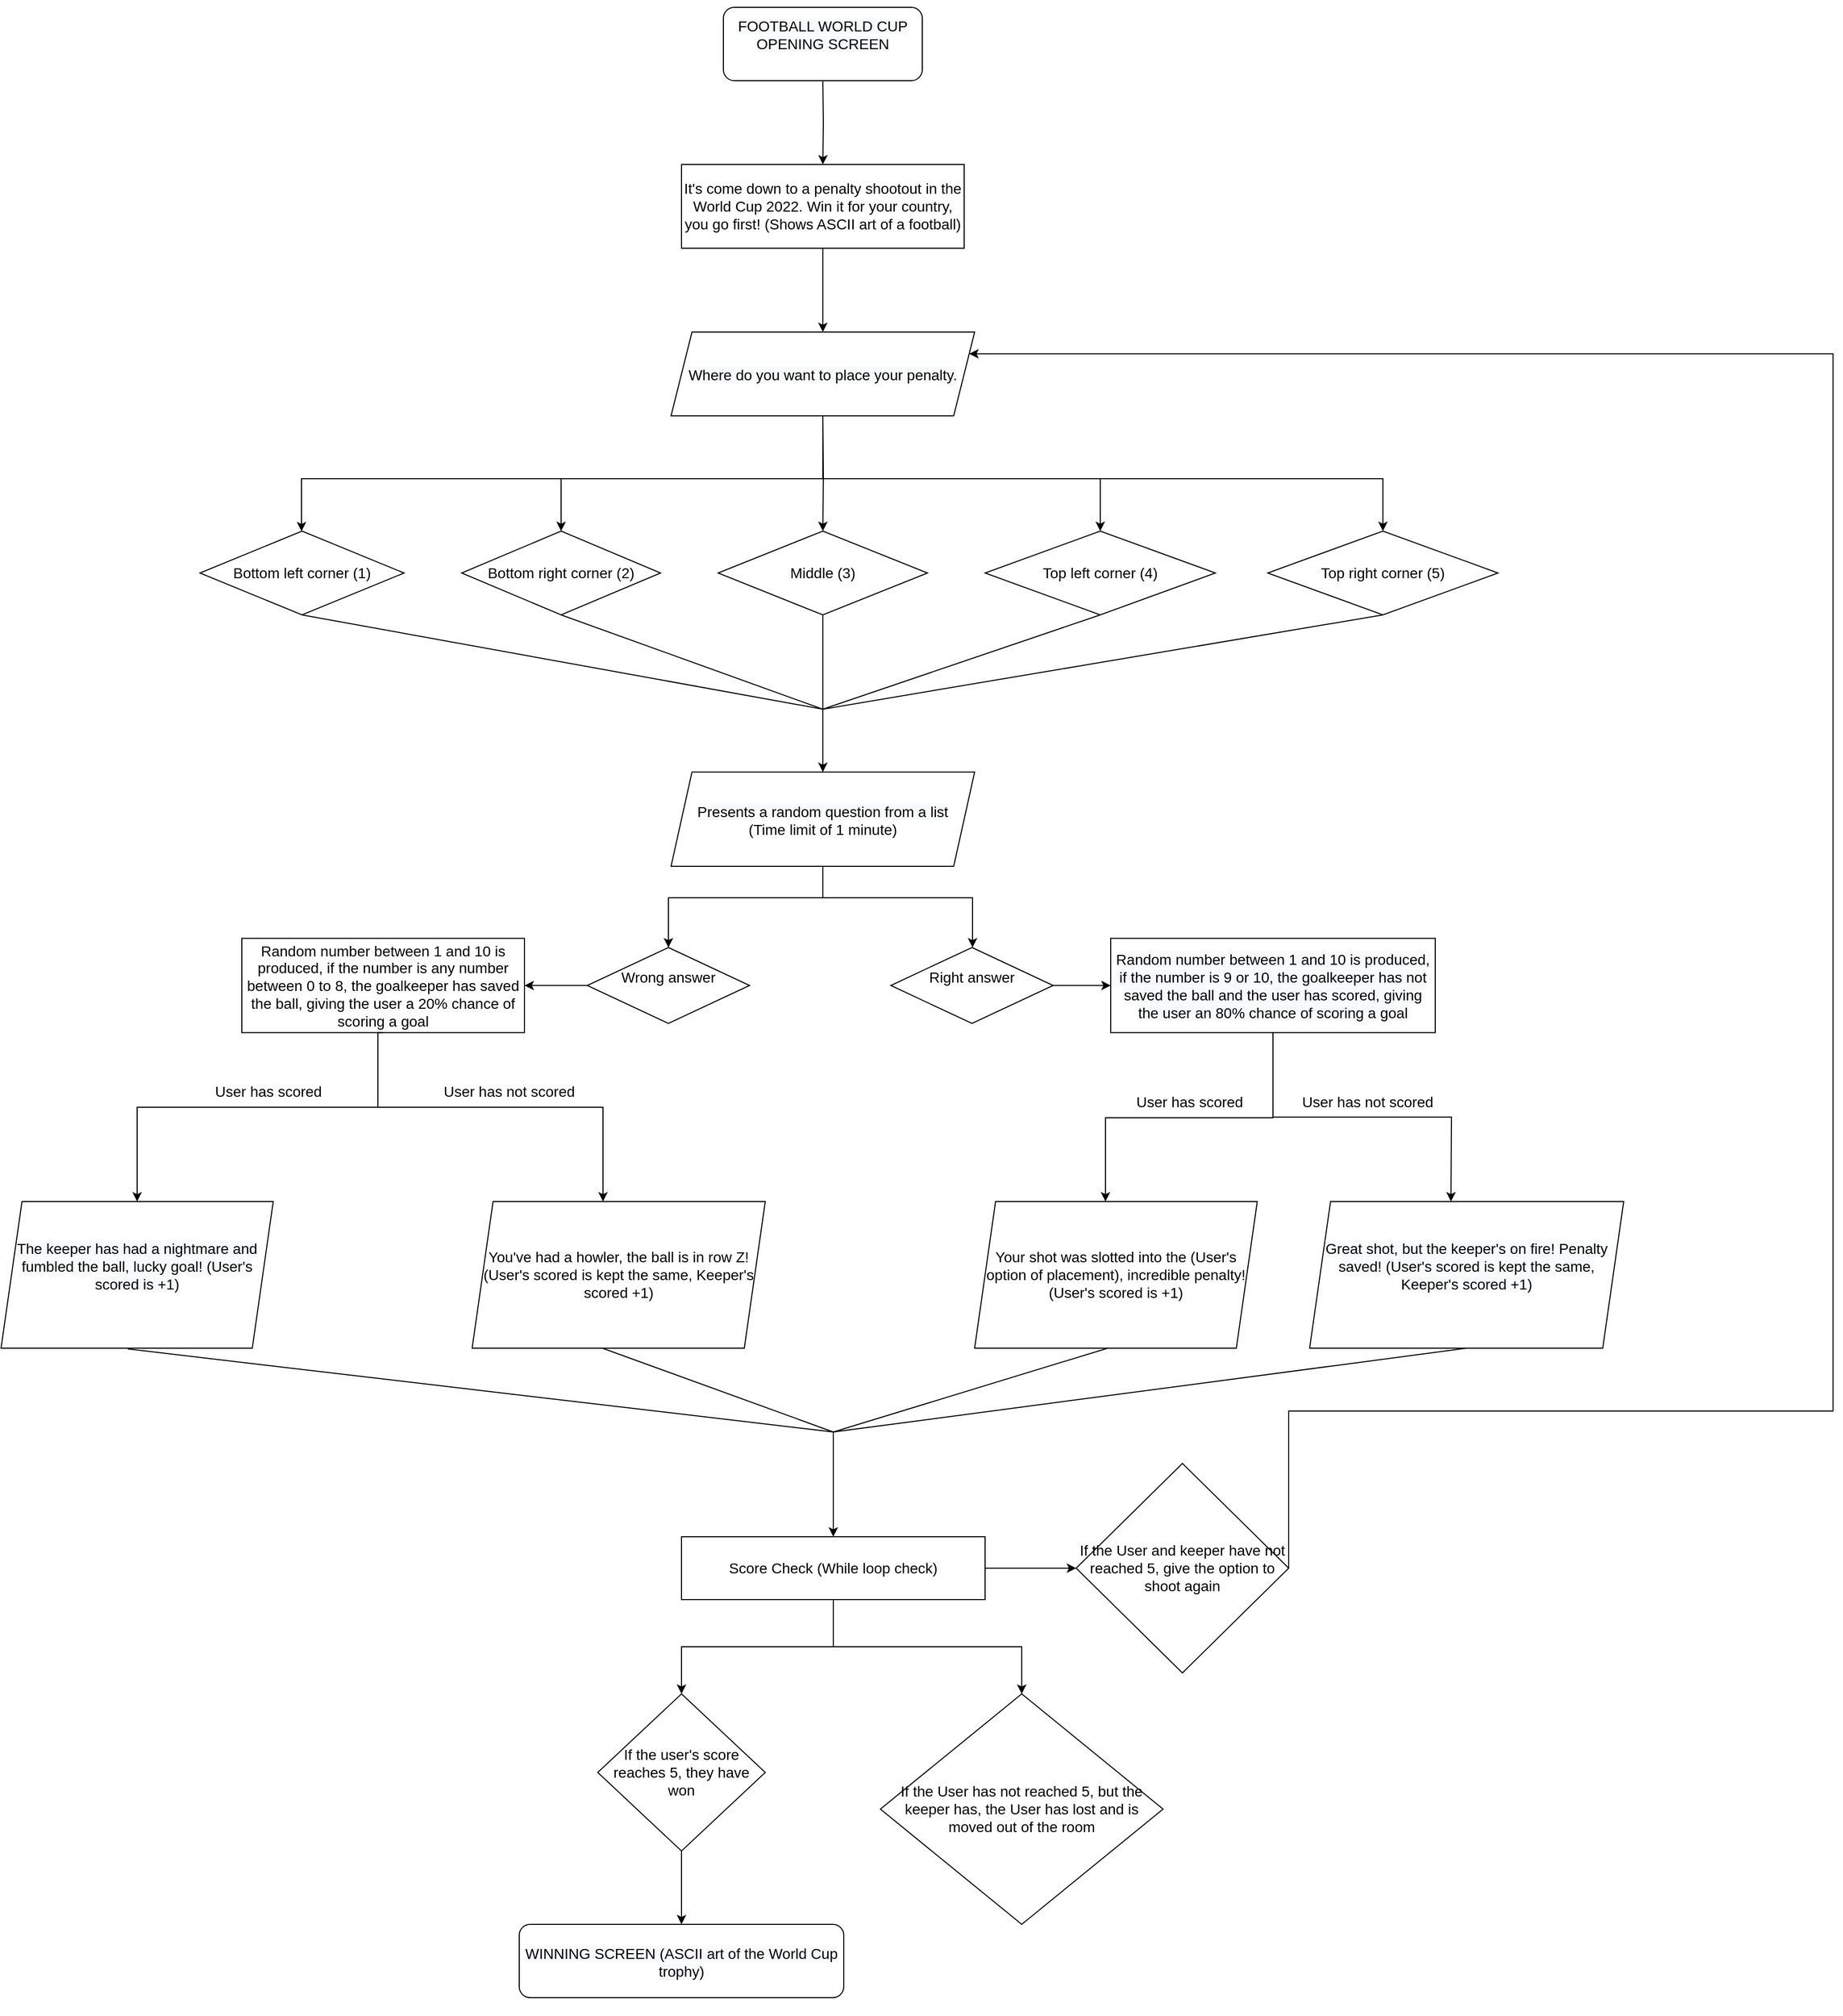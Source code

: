 <mxfile version="20.6.0" type="device"><diagram id="YWZRymSZAee-P4OgN2Zf" name="Page-1"><mxGraphModel dx="2324" dy="806" grid="1" gridSize="10" guides="1" tooltips="1" connect="1" arrows="1" fold="1" page="1" pageScale="1" pageWidth="827" pageHeight="1169" math="0" shadow="0"><root><mxCell id="0"/><mxCell id="1" parent="0"/><mxCell id="O1W9koDQDFZeZKOCgyNS-3" value="" style="edgeStyle=orthogonalEdgeStyle;rounded=0;orthogonalLoop=1;jettySize=auto;html=1;fontSize=14;" edge="1" parent="1" target="O1W9koDQDFZeZKOCgyNS-2"><mxGeometry relative="1" as="geometry"><mxPoint x="425" y="100" as="sourcePoint"/></mxGeometry></mxCell><mxCell id="O1W9koDQDFZeZKOCgyNS-25" value="" style="edgeStyle=orthogonalEdgeStyle;rounded=0;orthogonalLoop=1;jettySize=auto;html=1;fontSize=14;" edge="1" parent="1" source="O1W9koDQDFZeZKOCgyNS-2"><mxGeometry relative="1" as="geometry"><mxPoint x="425" y="340" as="targetPoint"/></mxGeometry></mxCell><mxCell id="O1W9koDQDFZeZKOCgyNS-2" value="It's come down to a penalty shootout in the World Cup 2022. Win it for your country, you go first! (Shows ASCII art of a football)" style="rounded=0;whiteSpace=wrap;html=1;fontSize=14;" vertex="1" parent="1"><mxGeometry x="290" y="180" width="270" height="80" as="geometry"/></mxCell><mxCell id="O1W9koDQDFZeZKOCgyNS-36" value="" style="edgeStyle=orthogonalEdgeStyle;rounded=0;orthogonalLoop=1;jettySize=auto;html=1;entryX=0.5;entryY=0;entryDx=0;entryDy=0;fontSize=14;" edge="1" parent="1" source="O1W9koDQDFZeZKOCgyNS-6" target="O1W9koDQDFZeZKOCgyNS-68"><mxGeometry relative="1" as="geometry"><mxPoint x="-145" y="1170" as="targetPoint"/><Array as="points"><mxPoint y="1080"/><mxPoint x="-230" y="1080"/></Array></mxGeometry></mxCell><mxCell id="O1W9koDQDFZeZKOCgyNS-6" value="Random number between 1 and 10 is produced, if the number is any number between 0 to 8, the goalkeeper has saved the ball, giving the user a 20% chance of scoring a goal" style="rounded=0;whiteSpace=wrap;html=1;fontSize=14;" vertex="1" parent="1"><mxGeometry x="-130" y="918.75" width="270" height="90" as="geometry"/></mxCell><mxCell id="O1W9koDQDFZeZKOCgyNS-15" value="" style="edgeStyle=orthogonalEdgeStyle;rounded=0;orthogonalLoop=1;jettySize=auto;html=1;fontSize=14;" edge="1" parent="1" source="O1W9koDQDFZeZKOCgyNS-12"><mxGeometry relative="1" as="geometry"><mxPoint x="695.0" y="1170" as="targetPoint"/><Array as="points"><mxPoint x="855" y="1090"/><mxPoint x="695" y="1090"/></Array></mxGeometry></mxCell><mxCell id="O1W9koDQDFZeZKOCgyNS-12" value="&lt;br style=&quot;font-size: 14px;&quot;&gt;&lt;span style=&quot;color: rgb(0, 0, 0); font-family: Helvetica; font-size: 14px; font-style: normal; font-variant-ligatures: normal; font-variant-caps: normal; font-weight: 400; letter-spacing: normal; orphans: 2; text-align: center; text-indent: 0px; text-transform: none; widows: 2; word-spacing: 0px; -webkit-text-stroke-width: 0px; background-color: rgb(248, 249, 250); text-decoration-thickness: initial; text-decoration-style: initial; text-decoration-color: initial; float: none; display: inline !important;&quot;&gt;Random number between 1 and 10 is produced, if the number is 9 or 10, the goalkeeper has not saved the ball and the user has scored, giving the user an 80% chance of scoring a goal&lt;/span&gt;" style="rounded=0;whiteSpace=wrap;html=1;fontSize=14;labelPosition=center;verticalLabelPosition=middle;align=center;verticalAlign=middle;spacingBottom=16;" vertex="1" parent="1"><mxGeometry x="700" y="918.75" width="310" height="90" as="geometry"/></mxCell><mxCell id="O1W9koDQDFZeZKOCgyNS-16" value="User has scored" style="text;html=1;align=center;verticalAlign=middle;resizable=0;points=[];autosize=1;strokeColor=none;fillColor=none;fontSize=14;" vertex="1" parent="1"><mxGeometry x="710" y="1060" width="130" height="30" as="geometry"/></mxCell><mxCell id="O1W9koDQDFZeZKOCgyNS-21" value="" style="edgeStyle=orthogonalEdgeStyle;rounded=0;orthogonalLoop=1;jettySize=auto;html=1;exitX=0.5;exitY=1;exitDx=0;exitDy=0;fontSize=14;" edge="1" parent="1" source="O1W9koDQDFZeZKOCgyNS-12"><mxGeometry relative="1" as="geometry"><mxPoint x="1175" y="990" as="sourcePoint"/><mxPoint x="1025.0" y="1170" as="targetPoint"/></mxGeometry></mxCell><mxCell id="O1W9koDQDFZeZKOCgyNS-23" value="User has not scored" style="text;html=1;align=center;verticalAlign=middle;resizable=0;points=[];autosize=1;strokeColor=none;fillColor=none;fontSize=14;" vertex="1" parent="1"><mxGeometry x="870" y="1060" width="150" height="30" as="geometry"/></mxCell><mxCell id="O1W9koDQDFZeZKOCgyNS-29" value="User has scored" style="text;html=1;align=center;verticalAlign=middle;resizable=0;points=[];autosize=1;strokeColor=none;fillColor=none;fontSize=14;" vertex="1" parent="1"><mxGeometry x="-170" y="1050" width="130" height="30" as="geometry"/></mxCell><mxCell id="O1W9koDQDFZeZKOCgyNS-31" value="User has not scored" style="text;html=1;align=center;verticalAlign=middle;resizable=0;points=[];autosize=1;strokeColor=none;fillColor=none;fontSize=14;" vertex="1" parent="1"><mxGeometry x="50" y="1050" width="150" height="30" as="geometry"/></mxCell><mxCell id="O1W9koDQDFZeZKOCgyNS-37" value="" style="edgeStyle=orthogonalEdgeStyle;rounded=0;orthogonalLoop=1;jettySize=auto;html=1;entryX=0.5;entryY=0;entryDx=0;entryDy=0;exitX=0.5;exitY=1;exitDx=0;exitDy=0;fontSize=14;" edge="1" parent="1" source="O1W9koDQDFZeZKOCgyNS-6"><mxGeometry relative="1" as="geometry"><mxPoint x="230" y="1010" as="sourcePoint"/><mxPoint x="215.0" y="1170" as="targetPoint"/><Array as="points"><mxPoint y="1009"/><mxPoint y="1080"/><mxPoint x="215" y="1080"/></Array></mxGeometry></mxCell><mxCell id="O1W9koDQDFZeZKOCgyNS-88" value="" style="edgeStyle=orthogonalEdgeStyle;rounded=0;jumpSize=11;orthogonalLoop=1;jettySize=auto;html=1;strokeColor=default;strokeWidth=1;fontSize=14;endSize=6;" edge="1" parent="1" source="O1W9koDQDFZeZKOCgyNS-40" target="O1W9koDQDFZeZKOCgyNS-87"><mxGeometry relative="1" as="geometry"/></mxCell><mxCell id="O1W9koDQDFZeZKOCgyNS-97" value="" style="edgeStyle=orthogonalEdgeStyle;rounded=0;jumpSize=11;orthogonalLoop=1;jettySize=auto;html=1;strokeColor=default;strokeWidth=1;fontSize=14;endSize=6;" edge="1" parent="1" source="O1W9koDQDFZeZKOCgyNS-40" target="O1W9koDQDFZeZKOCgyNS-90"><mxGeometry relative="1" as="geometry"/></mxCell><mxCell id="O1W9koDQDFZeZKOCgyNS-99" value="" style="edgeStyle=orthogonalEdgeStyle;rounded=0;jumpSize=11;orthogonalLoop=1;jettySize=auto;html=1;strokeColor=default;strokeWidth=1;fontSize=14;endSize=6;" edge="1" parent="1" source="O1W9koDQDFZeZKOCgyNS-40" target="O1W9koDQDFZeZKOCgyNS-98"><mxGeometry relative="1" as="geometry"/></mxCell><mxCell id="O1W9koDQDFZeZKOCgyNS-40" value="Score Check (While loop check)" style="rounded=0;whiteSpace=wrap;html=1;fontSize=14;" vertex="1" parent="1"><mxGeometry x="290" y="1490" width="290" height="60" as="geometry"/></mxCell><mxCell id="O1W9koDQDFZeZKOCgyNS-49" value="&#10;&lt;span style=&quot;color: rgb(0, 0, 0); font-family: Helvetica; font-size: 14px; font-style: normal; font-variant-ligatures: normal; font-variant-caps: normal; font-weight: 400; letter-spacing: normal; orphans: 2; text-align: center; text-indent: 0px; text-transform: none; widows: 2; word-spacing: 0px; -webkit-text-stroke-width: 0px; background-color: rgb(248, 249, 250); text-decoration-thickness: initial; text-decoration-style: initial; text-decoration-color: initial; float: none; display: inline !important;&quot;&gt;FOOTBALL WORLD CUP OPENING SCREEN&lt;/span&gt;&#10;&#10;" style="rounded=1;whiteSpace=wrap;html=1;fontSize=14;" vertex="1" parent="1"><mxGeometry x="330" y="30" width="190" height="70" as="geometry"/></mxCell><mxCell id="O1W9koDQDFZeZKOCgyNS-52" value="" style="edgeStyle=orthogonalEdgeStyle;rounded=0;orthogonalLoop=1;jettySize=auto;html=1;fontSize=14;" edge="1" parent="1" source="O1W9koDQDFZeZKOCgyNS-50" target="O1W9koDQDFZeZKOCgyNS-51"><mxGeometry relative="1" as="geometry"><Array as="points"><mxPoint x="425" y="480"/><mxPoint x="-73" y="480"/></Array></mxGeometry></mxCell><mxCell id="O1W9koDQDFZeZKOCgyNS-50" value="&lt;br&gt;&lt;span style=&quot;color: rgb(0, 0, 0); font-family: Helvetica; font-size: 14px; font-style: normal; font-variant-ligatures: normal; font-variant-caps: normal; font-weight: 400; letter-spacing: normal; orphans: 2; text-align: center; text-indent: 0px; text-transform: none; widows: 2; word-spacing: 0px; -webkit-text-stroke-width: 0px; background-color: rgb(248, 249, 250); text-decoration-thickness: initial; text-decoration-style: initial; text-decoration-color: initial; float: none; display: inline !important;&quot;&gt;Where do you want to place your penalty.&lt;/span&gt;" style="shape=parallelogram;perimeter=parallelogramPerimeter;whiteSpace=wrap;html=1;fixedSize=1;fontSize=14;spacingBottom=16;" vertex="1" parent="1"><mxGeometry x="280" y="340" width="290" height="80" as="geometry"/></mxCell><mxCell id="O1W9koDQDFZeZKOCgyNS-51" value="Bottom left corner (1)" style="rhombus;whiteSpace=wrap;html=1;fontSize=14;" vertex="1" parent="1"><mxGeometry x="-170" y="530" width="195" height="80" as="geometry"/></mxCell><mxCell id="O1W9koDQDFZeZKOCgyNS-53" value="Top left corner (4)" style="rhombus;whiteSpace=wrap;html=1;fontSize=14;" vertex="1" parent="1"><mxGeometry x="580" y="530" width="220" height="80" as="geometry"/></mxCell><mxCell id="O1W9koDQDFZeZKOCgyNS-54" value="Bottom right corner (2)" style="rhombus;whiteSpace=wrap;html=1;fontSize=14;" vertex="1" parent="1"><mxGeometry x="80" y="530" width="190" height="80" as="geometry"/></mxCell><mxCell id="O1W9koDQDFZeZKOCgyNS-55" value="Top right corner (5)" style="rhombus;whiteSpace=wrap;html=1;fontSize=14;" vertex="1" parent="1"><mxGeometry x="850" y="530" width="220" height="80" as="geometry"/></mxCell><mxCell id="O1W9koDQDFZeZKOCgyNS-56" value="Middle (3)" style="rhombus;whiteSpace=wrap;html=1;fontSize=14;" vertex="1" parent="1"><mxGeometry x="325" y="530" width="200" height="80" as="geometry"/></mxCell><mxCell id="O1W9koDQDFZeZKOCgyNS-57" value="" style="edgeStyle=orthogonalEdgeStyle;rounded=0;orthogonalLoop=1;jettySize=auto;html=1;fontSize=14;entryX=0.5;entryY=0;entryDx=0;entryDy=0;exitX=0.5;exitY=1;exitDx=0;exitDy=0;" edge="1" parent="1" source="O1W9koDQDFZeZKOCgyNS-50" target="O1W9koDQDFZeZKOCgyNS-54"><mxGeometry relative="1" as="geometry"><mxPoint x="300" y="390" as="sourcePoint"/><mxPoint x="-62.429" y="540.029" as="targetPoint"/><Array as="points"><mxPoint x="425" y="480"/><mxPoint x="175" y="480"/></Array></mxGeometry></mxCell><mxCell id="O1W9koDQDFZeZKOCgyNS-58" value="" style="edgeStyle=orthogonalEdgeStyle;rounded=0;orthogonalLoop=1;jettySize=auto;html=1;fontSize=14;entryX=0.5;entryY=0;entryDx=0;entryDy=0;" edge="1" parent="1" target="O1W9koDQDFZeZKOCgyNS-56"><mxGeometry relative="1" as="geometry"><mxPoint x="425" y="420" as="sourcePoint"/><mxPoint x="185" y="540" as="targetPoint"/></mxGeometry></mxCell><mxCell id="O1W9koDQDFZeZKOCgyNS-60" value="" style="edgeStyle=orthogonalEdgeStyle;rounded=0;orthogonalLoop=1;jettySize=auto;html=1;fontSize=14;entryX=0.5;entryY=0;entryDx=0;entryDy=0;exitX=0.5;exitY=1;exitDx=0;exitDy=0;" edge="1" parent="1" source="O1W9koDQDFZeZKOCgyNS-50" target="O1W9koDQDFZeZKOCgyNS-53"><mxGeometry relative="1" as="geometry"><mxPoint x="740" y="400" as="sourcePoint"/><mxPoint x="490" y="510" as="targetPoint"/><Array as="points"><mxPoint x="425" y="480"/><mxPoint x="690" y="480"/></Array></mxGeometry></mxCell><mxCell id="O1W9koDQDFZeZKOCgyNS-61" value="" style="edgeStyle=orthogonalEdgeStyle;rounded=0;orthogonalLoop=1;jettySize=auto;html=1;fontSize=14;" edge="1" parent="1" source="O1W9koDQDFZeZKOCgyNS-50"><mxGeometry relative="1" as="geometry"><mxPoint x="1322.5" y="380" as="sourcePoint"/><mxPoint x="960" y="530" as="targetPoint"/><Array as="points"><mxPoint x="425" y="480"/><mxPoint x="960" y="480"/></Array></mxGeometry></mxCell><mxCell id="O1W9koDQDFZeZKOCgyNS-103" value="" style="edgeStyle=orthogonalEdgeStyle;rounded=0;jumpSize=11;orthogonalLoop=1;jettySize=auto;html=1;strokeColor=default;strokeWidth=1;fontSize=14;endSize=6;entryX=0.5;entryY=0;entryDx=0;entryDy=0;" edge="1" parent="1" source="O1W9koDQDFZeZKOCgyNS-65" target="O1W9koDQDFZeZKOCgyNS-106"><mxGeometry relative="1" as="geometry"><mxPoint x="277.037" y="897.843" as="targetPoint"/><Array as="points"><mxPoint x="425" y="880"/><mxPoint x="277" y="880"/></Array></mxGeometry></mxCell><mxCell id="O1W9koDQDFZeZKOCgyNS-65" value="&lt;br&gt;&lt;span style=&quot;color: rgb(0, 0, 0); font-family: Helvetica; font-size: 14px; font-style: normal; font-variant-ligatures: normal; font-variant-caps: normal; font-weight: 400; letter-spacing: normal; orphans: 2; text-align: center; text-indent: 0px; text-transform: none; widows: 2; word-spacing: 0px; -webkit-text-stroke-width: 0px; background-color: rgb(248, 249, 250); text-decoration-thickness: initial; text-decoration-style: initial; text-decoration-color: initial; float: none; display: inline !important;&quot;&gt;Presents a random question from a list&lt;/span&gt;&lt;br&gt;(Time limit of 1 minute)" style="shape=parallelogram;perimeter=parallelogramPerimeter;whiteSpace=wrap;html=1;fixedSize=1;fontSize=14;spacingBottom=15;" vertex="1" parent="1"><mxGeometry x="280" y="760" width="290" height="90" as="geometry"/></mxCell><mxCell id="O1W9koDQDFZeZKOCgyNS-67" value="&#10;&lt;span style=&quot;color: rgb(0, 0, 0); font-family: Helvetica; font-size: 14px; font-style: normal; font-variant-ligatures: normal; font-variant-caps: normal; font-weight: 400; letter-spacing: normal; orphans: 2; text-align: center; text-indent: 0px; text-transform: none; widows: 2; word-spacing: 0px; -webkit-text-stroke-width: 0px; background-color: rgb(248, 249, 250); text-decoration-thickness: initial; text-decoration-style: initial; text-decoration-color: initial; float: none; display: inline !important;&quot;&gt;WINNING SCREEN (ASCII art of the World Cup trophy)&lt;/span&gt;&#10;&#10;" style="rounded=1;whiteSpace=wrap;html=1;fontSize=14;spacingTop=19;" vertex="1" parent="1"><mxGeometry x="135" y="1860" width="310" height="70" as="geometry"/></mxCell><mxCell id="O1W9koDQDFZeZKOCgyNS-68" value="&#10;&lt;span style=&quot;color: rgb(0, 0, 0); font-family: Helvetica; font-size: 14px; font-style: normal; font-variant-ligatures: normal; font-variant-caps: normal; font-weight: 400; letter-spacing: normal; orphans: 2; text-align: center; text-indent: 0px; text-transform: none; widows: 2; word-spacing: 0px; -webkit-text-stroke-width: 0px; background-color: rgb(248, 249, 250); text-decoration-thickness: initial; text-decoration-style: initial; text-decoration-color: initial; float: none; display: inline !important;&quot;&gt;The keeper has had a nightmare and fumbled the ball, lucky goal! (User's scored is +1)&lt;/span&gt;&#10;&#10;" style="shape=parallelogram;perimeter=parallelogramPerimeter;whiteSpace=wrap;html=1;fixedSize=1;fontSize=14;" vertex="1" parent="1"><mxGeometry x="-360" y="1170" width="260" height="140" as="geometry"/></mxCell><mxCell id="O1W9koDQDFZeZKOCgyNS-70" value="You've had a howler, the ball is in row Z! (User's scored is kept the same, Keeper's scored +1)" style="shape=parallelogram;perimeter=parallelogramPerimeter;whiteSpace=wrap;html=1;fixedSize=1;fontSize=14;" vertex="1" parent="1"><mxGeometry x="90" y="1170" width="280" height="140" as="geometry"/></mxCell><mxCell id="O1W9koDQDFZeZKOCgyNS-72" value="Your shot was slotted into the (User's option of placement), incredible penalty! (User's scored is +1)" style="shape=parallelogram;perimeter=parallelogramPerimeter;fixedSize=1;fontSize=14;html=1;whiteSpace=wrap;align=center;" vertex="1" parent="1"><mxGeometry x="570" y="1170" width="270" height="140" as="geometry"/></mxCell><mxCell id="O1W9koDQDFZeZKOCgyNS-73" value="&#10;&lt;span style=&quot;color: rgb(0, 0, 0); font-family: Helvetica; font-size: 14px; font-style: normal; font-variant-ligatures: normal; font-variant-caps: normal; font-weight: 400; letter-spacing: normal; orphans: 2; text-align: center; text-indent: 0px; text-transform: none; widows: 2; word-spacing: 0px; -webkit-text-stroke-width: 0px; background-color: rgb(248, 249, 250); text-decoration-thickness: initial; text-decoration-style: initial; text-decoration-color: initial; float: none; display: inline !important;&quot;&gt;Great shot, but the keeper's on fire! Penalty saved! (User's scored is kept the same, Keeper's scored +1)&lt;/span&gt;&#10;&#10;" style="shape=parallelogram;perimeter=parallelogramPerimeter;fixedSize=1;fontSize=14;html=1;whiteSpace=wrap;align=center;" vertex="1" parent="1"><mxGeometry x="890" y="1170" width="300" height="140" as="geometry"/></mxCell><mxCell id="O1W9koDQDFZeZKOCgyNS-74" value="" style="endArrow=classic;html=1;rounded=0;strokeColor=default;strokeWidth=1;fontSize=14;endSize=6;jumpSize=11;entryX=0.5;entryY=0;entryDx=0;entryDy=0;exitX=0.466;exitY=1.005;exitDx=0;exitDy=0;exitPerimeter=0;" edge="1" parent="1" source="O1W9koDQDFZeZKOCgyNS-68" target="O1W9koDQDFZeZKOCgyNS-40"><mxGeometry width="50" height="50" relative="1" as="geometry"><mxPoint x="-150" y="1310" as="sourcePoint"/><mxPoint x="435" y="1400" as="targetPoint"/><Array as="points"><mxPoint x="435" y="1390"/></Array></mxGeometry></mxCell><mxCell id="O1W9koDQDFZeZKOCgyNS-78" value="" style="endArrow=none;html=1;rounded=0;strokeColor=default;strokeWidth=1;fontSize=14;endSize=6;jumpSize=11;exitX=0.442;exitY=0.998;exitDx=0;exitDy=0;exitPerimeter=0;entryX=0.5;entryY=0;entryDx=0;entryDy=0;" edge="1" parent="1" source="O1W9koDQDFZeZKOCgyNS-70" target="O1W9koDQDFZeZKOCgyNS-40"><mxGeometry width="50" height="50" relative="1" as="geometry"><mxPoint x="210" y="1410" as="sourcePoint"/><mxPoint x="260" y="1360" as="targetPoint"/><Array as="points"><mxPoint x="435" y="1390"/></Array></mxGeometry></mxCell><mxCell id="O1W9koDQDFZeZKOCgyNS-79" value="" style="endArrow=none;html=1;rounded=0;strokeColor=default;strokeWidth=1;fontSize=14;endSize=6;jumpSize=11;exitX=0.474;exitY=0.998;exitDx=0;exitDy=0;exitPerimeter=0;entryX=0.5;entryY=0;entryDx=0;entryDy=0;" edge="1" parent="1" source="O1W9koDQDFZeZKOCgyNS-72" target="O1W9koDQDFZeZKOCgyNS-40"><mxGeometry width="50" height="50" relative="1" as="geometry"><mxPoint x="690" y="1311.96" as="sourcePoint"/><mxPoint x="902" y="1490" as="targetPoint"/><Array as="points"><mxPoint x="435" y="1390"/></Array></mxGeometry></mxCell><mxCell id="O1W9koDQDFZeZKOCgyNS-80" value="" style="endArrow=none;html=1;rounded=0;strokeColor=default;strokeWidth=1;fontSize=14;endSize=6;jumpSize=11;exitX=0.5;exitY=1;exitDx=0;exitDy=0;entryX=0.5;entryY=0;entryDx=0;entryDy=0;" edge="1" parent="1" source="O1W9koDQDFZeZKOCgyNS-73" target="O1W9koDQDFZeZKOCgyNS-40"><mxGeometry width="50" height="50" relative="1" as="geometry"><mxPoint x="1020.0" y="1390.0" as="sourcePoint"/><mxPoint x="757.02" y="1570.28" as="targetPoint"/><Array as="points"><mxPoint x="435" y="1390"/></Array></mxGeometry></mxCell><mxCell id="O1W9koDQDFZeZKOCgyNS-82" value="" style="endArrow=classic;html=1;rounded=0;strokeColor=default;strokeWidth=1;fontSize=14;endSize=6;jumpSize=11;exitX=0.5;exitY=1;exitDx=0;exitDy=0;" edge="1" parent="1" source="O1W9koDQDFZeZKOCgyNS-51"><mxGeometry width="50" height="50" relative="1" as="geometry"><mxPoint x="-160" y="620" as="sourcePoint"/><mxPoint x="425" y="760" as="targetPoint"/><Array as="points"><mxPoint x="425" y="700"/></Array></mxGeometry></mxCell><mxCell id="O1W9koDQDFZeZKOCgyNS-83" value="" style="endArrow=none;html=1;rounded=0;strokeColor=default;strokeWidth=1;fontSize=14;endSize=6;jumpSize=11;exitX=0.5;exitY=1;exitDx=0;exitDy=0;" edge="1" parent="1" source="O1W9koDQDFZeZKOCgyNS-54"><mxGeometry width="50" height="50" relative="1" as="geometry"><mxPoint x="203.76" y="619.72" as="sourcePoint"/><mxPoint x="425" y="760" as="targetPoint"/><Array as="points"><mxPoint x="425" y="700"/></Array></mxGeometry></mxCell><mxCell id="O1W9koDQDFZeZKOCgyNS-84" value="" style="endArrow=none;html=1;rounded=0;strokeColor=default;strokeWidth=1;fontSize=14;endSize=6;jumpSize=11;exitX=0.5;exitY=1;exitDx=0;exitDy=0;" edge="1" parent="1" source="O1W9koDQDFZeZKOCgyNS-53"><mxGeometry width="50" height="50" relative="1" as="geometry"><mxPoint x="687.98" y="619.72" as="sourcePoint"/><mxPoint x="425" y="760" as="targetPoint"/><Array as="points"><mxPoint x="425" y="700"/></Array></mxGeometry></mxCell><mxCell id="O1W9koDQDFZeZKOCgyNS-85" value="" style="endArrow=none;html=1;rounded=0;strokeColor=default;strokeWidth=1;fontSize=14;endSize=6;jumpSize=11;exitX=0.5;exitY=1;exitDx=0;exitDy=0;" edge="1" parent="1" source="O1W9koDQDFZeZKOCgyNS-55"><mxGeometry width="50" height="50" relative="1" as="geometry"><mxPoint x="1030.0" y="620" as="sourcePoint"/><mxPoint x="425" y="750" as="targetPoint"/><Array as="points"><mxPoint x="425" y="700"/></Array></mxGeometry></mxCell><mxCell id="O1W9koDQDFZeZKOCgyNS-86" value="" style="endArrow=none;html=1;rounded=0;strokeColor=default;strokeWidth=1;fontSize=14;endSize=6;jumpSize=11;entryX=0.5;entryY=1;entryDx=0;entryDy=0;" edge="1" parent="1" target="O1W9koDQDFZeZKOCgyNS-56"><mxGeometry width="50" height="50" relative="1" as="geometry"><mxPoint x="425" y="700" as="sourcePoint"/><mxPoint x="590" y="700" as="targetPoint"/></mxGeometry></mxCell><mxCell id="O1W9koDQDFZeZKOCgyNS-91" value="" style="edgeStyle=orthogonalEdgeStyle;rounded=0;jumpSize=11;orthogonalLoop=1;jettySize=auto;html=1;strokeColor=default;strokeWidth=1;fontSize=14;endSize=6;" edge="1" parent="1" source="O1W9koDQDFZeZKOCgyNS-87" target="O1W9koDQDFZeZKOCgyNS-67"><mxGeometry relative="1" as="geometry"/></mxCell><mxCell id="O1W9koDQDFZeZKOCgyNS-87" value="If the user's score reaches 5, they have won" style="rhombus;whiteSpace=wrap;html=1;fontSize=14;" vertex="1" parent="1"><mxGeometry x="210" y="1640" width="160" height="150" as="geometry"/></mxCell><mxCell id="O1W9koDQDFZeZKOCgyNS-94" value="" style="edgeStyle=orthogonalEdgeStyle;rounded=0;jumpSize=11;orthogonalLoop=1;jettySize=auto;html=1;strokeColor=default;strokeWidth=1;fontSize=14;endSize=6;entryX=1;entryY=0.25;entryDx=0;entryDy=0;exitX=1;exitY=0.5;exitDx=0;exitDy=0;" edge="1" parent="1" source="O1W9koDQDFZeZKOCgyNS-90" target="O1W9koDQDFZeZKOCgyNS-50"><mxGeometry relative="1" as="geometry"><mxPoint x="1390" y="340" as="targetPoint"/><Array as="points"><mxPoint x="1390" y="1370"/><mxPoint x="1390" y="361"/></Array></mxGeometry></mxCell><mxCell id="O1W9koDQDFZeZKOCgyNS-90" value="If the User and keeper have not reached 5, give the option to shoot again" style="rhombus;whiteSpace=wrap;html=1;fontSize=14;" vertex="1" parent="1"><mxGeometry x="667" y="1420" width="203" height="200" as="geometry"/></mxCell><mxCell id="O1W9koDQDFZeZKOCgyNS-98" value="If the User has not reached 5, but the keeper has, the User has lost and is moved out of the room" style="rhombus;whiteSpace=wrap;html=1;fontSize=14;rounded=0;" vertex="1" parent="1"><mxGeometry x="480" y="1640" width="270" height="220" as="geometry"/></mxCell><mxCell id="O1W9koDQDFZeZKOCgyNS-107" value="" style="edgeStyle=orthogonalEdgeStyle;rounded=0;jumpSize=11;orthogonalLoop=1;jettySize=auto;html=1;strokeColor=default;strokeWidth=1;fontSize=14;endSize=6;" edge="1" parent="1" source="O1W9koDQDFZeZKOCgyNS-104" target="O1W9koDQDFZeZKOCgyNS-12"><mxGeometry relative="1" as="geometry"/></mxCell><mxCell id="O1W9koDQDFZeZKOCgyNS-104" value="Right answer" style="rhombus;whiteSpace=wrap;html=1;fontSize=14;spacingBottom=15;" vertex="1" parent="1"><mxGeometry x="490" y="927.5" width="155" height="72.5" as="geometry"/></mxCell><mxCell id="O1W9koDQDFZeZKOCgyNS-105" value="" style="edgeStyle=orthogonalEdgeStyle;rounded=0;jumpSize=11;orthogonalLoop=1;jettySize=auto;html=1;strokeColor=default;strokeWidth=1;fontSize=14;endSize=6;exitX=0.5;exitY=1;exitDx=0;exitDy=0;entryX=0.5;entryY=0;entryDx=0;entryDy=0;" edge="1" parent="1" source="O1W9koDQDFZeZKOCgyNS-65" target="O1W9koDQDFZeZKOCgyNS-104"><mxGeometry relative="1" as="geometry"><mxPoint x="435" y="860" as="sourcePoint"/><mxPoint x="550" y="900" as="targetPoint"/><Array as="points"><mxPoint x="425" y="880"/><mxPoint x="568" y="880"/><mxPoint x="568" y="928"/></Array></mxGeometry></mxCell><mxCell id="O1W9koDQDFZeZKOCgyNS-108" value="" style="edgeStyle=orthogonalEdgeStyle;rounded=0;jumpSize=11;orthogonalLoop=1;jettySize=auto;html=1;strokeColor=default;strokeWidth=1;fontSize=14;endSize=6;" edge="1" parent="1" source="O1W9koDQDFZeZKOCgyNS-106" target="O1W9koDQDFZeZKOCgyNS-6"><mxGeometry relative="1" as="geometry"/></mxCell><mxCell id="O1W9koDQDFZeZKOCgyNS-106" value="Wrong answer" style="rhombus;whiteSpace=wrap;html=1;fontSize=14;spacingBottom=15;" vertex="1" parent="1"><mxGeometry x="200" y="927.5" width="155" height="72.5" as="geometry"/></mxCell></root></mxGraphModel></diagram></mxfile>